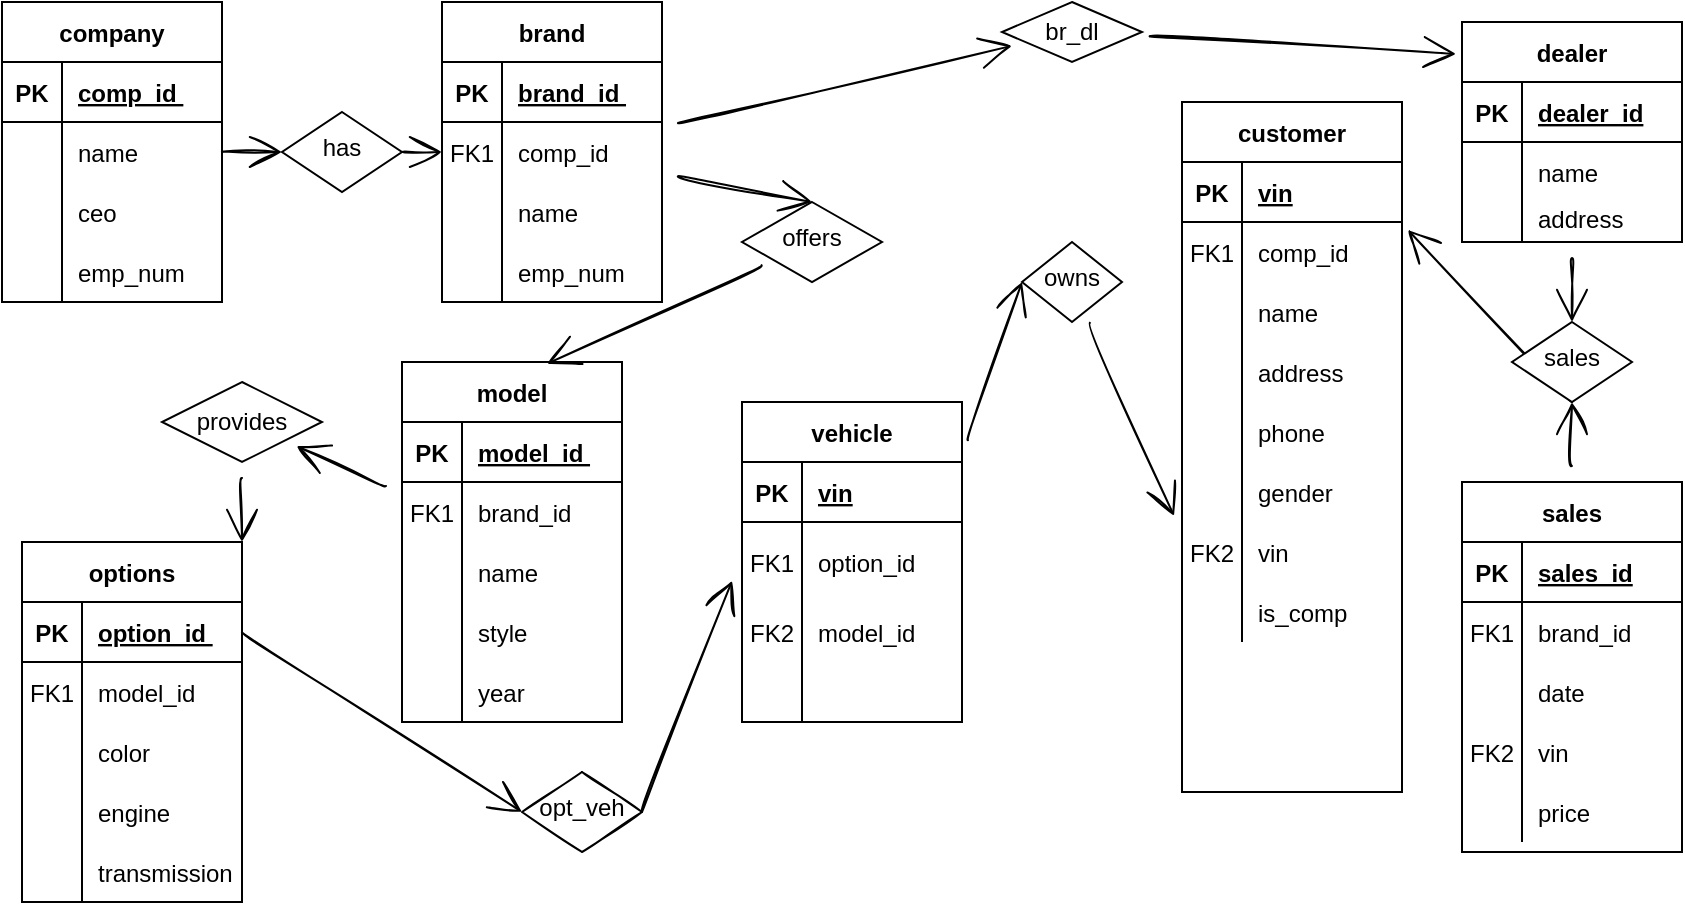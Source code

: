 <mxfile version="15.5.8" type="github">
  <diagram id="R2lEEEUBdFMjLlhIrx00" name="Page-1">
    <mxGraphModel dx="1406" dy="784" grid="1" gridSize="10" guides="1" tooltips="1" connect="1" arrows="1" fold="1" page="1" pageScale="1" pageWidth="850" pageHeight="1100" math="0" shadow="0" extFonts="Permanent Marker^https://fonts.googleapis.com/css?family=Permanent+Marker">
      <root>
        <mxCell id="0" />
        <mxCell id="1" parent="0" />
        <mxCell id="VmG0nUsWXimoMwnDKOOr-21" value="options" style="shape=table;startSize=30;container=1;collapsible=1;childLayout=tableLayout;fixedRows=1;rowLines=0;fontStyle=1;align=center;resizeLast=1;" vertex="1" parent="1">
          <mxGeometry x="10" y="270" width="110" height="180" as="geometry" />
        </mxCell>
        <mxCell id="VmG0nUsWXimoMwnDKOOr-22" value="" style="shape=partialRectangle;collapsible=0;dropTarget=0;pointerEvents=0;fillColor=none;points=[[0,0.5],[1,0.5]];portConstraint=eastwest;top=0;left=0;right=0;bottom=1;" vertex="1" parent="VmG0nUsWXimoMwnDKOOr-21">
          <mxGeometry y="30" width="110" height="30" as="geometry" />
        </mxCell>
        <mxCell id="VmG0nUsWXimoMwnDKOOr-23" value="PK" style="shape=partialRectangle;overflow=hidden;connectable=0;fillColor=none;top=0;left=0;bottom=0;right=0;fontStyle=1;" vertex="1" parent="VmG0nUsWXimoMwnDKOOr-22">
          <mxGeometry width="30" height="30" as="geometry">
            <mxRectangle width="30" height="30" as="alternateBounds" />
          </mxGeometry>
        </mxCell>
        <mxCell id="VmG0nUsWXimoMwnDKOOr-24" value="option_id " style="shape=partialRectangle;overflow=hidden;connectable=0;fillColor=none;top=0;left=0;bottom=0;right=0;align=left;spacingLeft=6;fontStyle=5;" vertex="1" parent="VmG0nUsWXimoMwnDKOOr-22">
          <mxGeometry x="30" width="80" height="30" as="geometry">
            <mxRectangle width="80" height="30" as="alternateBounds" />
          </mxGeometry>
        </mxCell>
        <mxCell id="VmG0nUsWXimoMwnDKOOr-25" value="" style="shape=partialRectangle;collapsible=0;dropTarget=0;pointerEvents=0;fillColor=none;points=[[0,0.5],[1,0.5]];portConstraint=eastwest;top=0;left=0;right=0;bottom=0;" vertex="1" parent="VmG0nUsWXimoMwnDKOOr-21">
          <mxGeometry y="60" width="110" height="30" as="geometry" />
        </mxCell>
        <mxCell id="VmG0nUsWXimoMwnDKOOr-26" value="FK1" style="shape=partialRectangle;overflow=hidden;connectable=0;fillColor=none;top=0;left=0;bottom=0;right=0;" vertex="1" parent="VmG0nUsWXimoMwnDKOOr-25">
          <mxGeometry width="30" height="30" as="geometry">
            <mxRectangle width="30" height="30" as="alternateBounds" />
          </mxGeometry>
        </mxCell>
        <mxCell id="VmG0nUsWXimoMwnDKOOr-27" value="model_id" style="shape=partialRectangle;overflow=hidden;connectable=0;fillColor=none;top=0;left=0;bottom=0;right=0;align=left;spacingLeft=6;" vertex="1" parent="VmG0nUsWXimoMwnDKOOr-25">
          <mxGeometry x="30" width="80" height="30" as="geometry">
            <mxRectangle width="80" height="30" as="alternateBounds" />
          </mxGeometry>
        </mxCell>
        <mxCell id="VmG0nUsWXimoMwnDKOOr-28" value="" style="shape=partialRectangle;collapsible=0;dropTarget=0;pointerEvents=0;fillColor=none;points=[[0,0.5],[1,0.5]];portConstraint=eastwest;top=0;left=0;right=0;bottom=0;" vertex="1" parent="VmG0nUsWXimoMwnDKOOr-21">
          <mxGeometry y="90" width="110" height="30" as="geometry" />
        </mxCell>
        <mxCell id="VmG0nUsWXimoMwnDKOOr-29" value="" style="shape=partialRectangle;overflow=hidden;connectable=0;fillColor=none;top=0;left=0;bottom=0;right=0;" vertex="1" parent="VmG0nUsWXimoMwnDKOOr-28">
          <mxGeometry width="30" height="30" as="geometry">
            <mxRectangle width="30" height="30" as="alternateBounds" />
          </mxGeometry>
        </mxCell>
        <mxCell id="VmG0nUsWXimoMwnDKOOr-30" value="color " style="shape=partialRectangle;overflow=hidden;connectable=0;fillColor=none;top=0;left=0;bottom=0;right=0;align=left;spacingLeft=6;" vertex="1" parent="VmG0nUsWXimoMwnDKOOr-28">
          <mxGeometry x="30" width="80" height="30" as="geometry">
            <mxRectangle width="80" height="30" as="alternateBounds" />
          </mxGeometry>
        </mxCell>
        <mxCell id="VmG0nUsWXimoMwnDKOOr-54" value="" style="shape=partialRectangle;collapsible=0;dropTarget=0;pointerEvents=0;fillColor=none;points=[[0,0.5],[1,0.5]];portConstraint=eastwest;top=0;left=0;right=0;bottom=0;" vertex="1" parent="VmG0nUsWXimoMwnDKOOr-21">
          <mxGeometry y="120" width="110" height="30" as="geometry" />
        </mxCell>
        <mxCell id="VmG0nUsWXimoMwnDKOOr-55" value="" style="shape=partialRectangle;overflow=hidden;connectable=0;fillColor=none;top=0;left=0;bottom=0;right=0;" vertex="1" parent="VmG0nUsWXimoMwnDKOOr-54">
          <mxGeometry width="30" height="30" as="geometry">
            <mxRectangle width="30" height="30" as="alternateBounds" />
          </mxGeometry>
        </mxCell>
        <mxCell id="VmG0nUsWXimoMwnDKOOr-56" value="engine " style="shape=partialRectangle;overflow=hidden;connectable=0;fillColor=none;top=0;left=0;bottom=0;right=0;align=left;spacingLeft=6;" vertex="1" parent="VmG0nUsWXimoMwnDKOOr-54">
          <mxGeometry x="30" width="80" height="30" as="geometry">
            <mxRectangle width="80" height="30" as="alternateBounds" />
          </mxGeometry>
        </mxCell>
        <mxCell id="VmG0nUsWXimoMwnDKOOr-57" value="" style="shape=partialRectangle;collapsible=0;dropTarget=0;pointerEvents=0;fillColor=none;points=[[0,0.5],[1,0.5]];portConstraint=eastwest;top=0;left=0;right=0;bottom=0;" vertex="1" parent="VmG0nUsWXimoMwnDKOOr-21">
          <mxGeometry y="150" width="110" height="30" as="geometry" />
        </mxCell>
        <mxCell id="VmG0nUsWXimoMwnDKOOr-58" value="" style="shape=partialRectangle;overflow=hidden;connectable=0;fillColor=none;top=0;left=0;bottom=0;right=0;" vertex="1" parent="VmG0nUsWXimoMwnDKOOr-57">
          <mxGeometry width="30" height="30" as="geometry">
            <mxRectangle width="30" height="30" as="alternateBounds" />
          </mxGeometry>
        </mxCell>
        <mxCell id="VmG0nUsWXimoMwnDKOOr-59" value="transmission " style="shape=partialRectangle;overflow=hidden;connectable=0;fillColor=none;top=0;left=0;bottom=0;right=0;align=left;spacingLeft=6;" vertex="1" parent="VmG0nUsWXimoMwnDKOOr-57">
          <mxGeometry x="30" width="80" height="30" as="geometry">
            <mxRectangle width="80" height="30" as="alternateBounds" />
          </mxGeometry>
        </mxCell>
        <mxCell id="VmG0nUsWXimoMwnDKOOr-202" value="" style="edgeStyle=none;curved=1;rounded=1;sketch=1;hachureGap=4;orthogonalLoop=1;jettySize=auto;html=1;fontFamily=Architects Daughter;fontSource=https%3A%2F%2Ffonts.googleapis.com%2Fcss%3Ffamily%3DArchitects%2BDaughter;fontSize=16;endArrow=open;startSize=30;endSize=14;sourcePerimeterSpacing=8;targetPerimeterSpacing=8;" edge="1" parent="1" source="VmG0nUsWXimoMwnDKOOr-100" target="VmG0nUsWXimoMwnDKOOr-201">
          <mxGeometry relative="1" as="geometry" />
        </mxCell>
        <mxCell id="VmG0nUsWXimoMwnDKOOr-100" value="model" style="shape=table;startSize=30;container=1;collapsible=1;childLayout=tableLayout;fixedRows=1;rowLines=0;fontStyle=1;align=center;resizeLast=1;" vertex="1" parent="1">
          <mxGeometry x="200" y="180" width="110" height="180" as="geometry" />
        </mxCell>
        <mxCell id="VmG0nUsWXimoMwnDKOOr-101" value="" style="shape=partialRectangle;collapsible=0;dropTarget=0;pointerEvents=0;fillColor=none;points=[[0,0.5],[1,0.5]];portConstraint=eastwest;top=0;left=0;right=0;bottom=1;" vertex="1" parent="VmG0nUsWXimoMwnDKOOr-100">
          <mxGeometry y="30" width="110" height="30" as="geometry" />
        </mxCell>
        <mxCell id="VmG0nUsWXimoMwnDKOOr-102" value="PK" style="shape=partialRectangle;overflow=hidden;connectable=0;fillColor=none;top=0;left=0;bottom=0;right=0;fontStyle=1;" vertex="1" parent="VmG0nUsWXimoMwnDKOOr-101">
          <mxGeometry width="30" height="30" as="geometry">
            <mxRectangle width="30" height="30" as="alternateBounds" />
          </mxGeometry>
        </mxCell>
        <mxCell id="VmG0nUsWXimoMwnDKOOr-103" value="model_id " style="shape=partialRectangle;overflow=hidden;connectable=0;fillColor=none;top=0;left=0;bottom=0;right=0;align=left;spacingLeft=6;fontStyle=5;" vertex="1" parent="VmG0nUsWXimoMwnDKOOr-101">
          <mxGeometry x="30" width="80" height="30" as="geometry">
            <mxRectangle width="80" height="30" as="alternateBounds" />
          </mxGeometry>
        </mxCell>
        <mxCell id="VmG0nUsWXimoMwnDKOOr-104" value="" style="shape=partialRectangle;collapsible=0;dropTarget=0;pointerEvents=0;fillColor=none;points=[[0,0.5],[1,0.5]];portConstraint=eastwest;top=0;left=0;right=0;bottom=0;" vertex="1" parent="VmG0nUsWXimoMwnDKOOr-100">
          <mxGeometry y="60" width="110" height="30" as="geometry" />
        </mxCell>
        <mxCell id="VmG0nUsWXimoMwnDKOOr-105" value="FK1" style="shape=partialRectangle;overflow=hidden;connectable=0;fillColor=none;top=0;left=0;bottom=0;right=0;" vertex="1" parent="VmG0nUsWXimoMwnDKOOr-104">
          <mxGeometry width="30" height="30" as="geometry">
            <mxRectangle width="30" height="30" as="alternateBounds" />
          </mxGeometry>
        </mxCell>
        <mxCell id="VmG0nUsWXimoMwnDKOOr-106" value="brand_id" style="shape=partialRectangle;overflow=hidden;connectable=0;fillColor=none;top=0;left=0;bottom=0;right=0;align=left;spacingLeft=6;" vertex="1" parent="VmG0nUsWXimoMwnDKOOr-104">
          <mxGeometry x="30" width="80" height="30" as="geometry">
            <mxRectangle width="80" height="30" as="alternateBounds" />
          </mxGeometry>
        </mxCell>
        <mxCell id="VmG0nUsWXimoMwnDKOOr-198" value="" style="shape=partialRectangle;collapsible=0;dropTarget=0;pointerEvents=0;fillColor=none;points=[[0,0.5],[1,0.5]];portConstraint=eastwest;top=0;left=0;right=0;bottom=0;" vertex="1" parent="VmG0nUsWXimoMwnDKOOr-100">
          <mxGeometry y="90" width="110" height="30" as="geometry" />
        </mxCell>
        <mxCell id="VmG0nUsWXimoMwnDKOOr-199" value="" style="shape=partialRectangle;overflow=hidden;connectable=0;fillColor=none;top=0;left=0;bottom=0;right=0;" vertex="1" parent="VmG0nUsWXimoMwnDKOOr-198">
          <mxGeometry width="30" height="30" as="geometry">
            <mxRectangle width="30" height="30" as="alternateBounds" />
          </mxGeometry>
        </mxCell>
        <mxCell id="VmG0nUsWXimoMwnDKOOr-200" value="name" style="shape=partialRectangle;overflow=hidden;connectable=0;fillColor=none;top=0;left=0;bottom=0;right=0;align=left;spacingLeft=6;" vertex="1" parent="VmG0nUsWXimoMwnDKOOr-198">
          <mxGeometry x="30" width="80" height="30" as="geometry">
            <mxRectangle width="80" height="30" as="alternateBounds" />
          </mxGeometry>
        </mxCell>
        <mxCell id="VmG0nUsWXimoMwnDKOOr-107" value="" style="shape=partialRectangle;collapsible=0;dropTarget=0;pointerEvents=0;fillColor=none;points=[[0,0.5],[1,0.5]];portConstraint=eastwest;top=0;left=0;right=0;bottom=0;" vertex="1" parent="VmG0nUsWXimoMwnDKOOr-100">
          <mxGeometry y="120" width="110" height="30" as="geometry" />
        </mxCell>
        <mxCell id="VmG0nUsWXimoMwnDKOOr-108" value="" style="shape=partialRectangle;overflow=hidden;connectable=0;fillColor=none;top=0;left=0;bottom=0;right=0;" vertex="1" parent="VmG0nUsWXimoMwnDKOOr-107">
          <mxGeometry width="30" height="30" as="geometry">
            <mxRectangle width="30" height="30" as="alternateBounds" />
          </mxGeometry>
        </mxCell>
        <mxCell id="VmG0nUsWXimoMwnDKOOr-109" value="style" style="shape=partialRectangle;overflow=hidden;connectable=0;fillColor=none;top=0;left=0;bottom=0;right=0;align=left;spacingLeft=6;" vertex="1" parent="VmG0nUsWXimoMwnDKOOr-107">
          <mxGeometry x="30" width="80" height="30" as="geometry">
            <mxRectangle width="80" height="30" as="alternateBounds" />
          </mxGeometry>
        </mxCell>
        <mxCell id="VmG0nUsWXimoMwnDKOOr-110" value="" style="shape=partialRectangle;collapsible=0;dropTarget=0;pointerEvents=0;fillColor=none;points=[[0,0.5],[1,0.5]];portConstraint=eastwest;top=0;left=0;right=0;bottom=0;" vertex="1" parent="VmG0nUsWXimoMwnDKOOr-100">
          <mxGeometry y="150" width="110" height="30" as="geometry" />
        </mxCell>
        <mxCell id="VmG0nUsWXimoMwnDKOOr-111" value="" style="shape=partialRectangle;overflow=hidden;connectable=0;fillColor=none;top=0;left=0;bottom=0;right=0;" vertex="1" parent="VmG0nUsWXimoMwnDKOOr-110">
          <mxGeometry width="30" height="30" as="geometry">
            <mxRectangle width="30" height="30" as="alternateBounds" />
          </mxGeometry>
        </mxCell>
        <mxCell id="VmG0nUsWXimoMwnDKOOr-112" value="year" style="shape=partialRectangle;overflow=hidden;connectable=0;fillColor=none;top=0;left=0;bottom=0;right=0;align=left;spacingLeft=6;" vertex="1" parent="VmG0nUsWXimoMwnDKOOr-110">
          <mxGeometry x="30" width="80" height="30" as="geometry">
            <mxRectangle width="80" height="30" as="alternateBounds" />
          </mxGeometry>
        </mxCell>
        <mxCell id="VmG0nUsWXimoMwnDKOOr-116" value="company" style="shape=table;startSize=30;container=1;collapsible=1;childLayout=tableLayout;fixedRows=1;rowLines=0;fontStyle=1;align=center;resizeLast=1;" vertex="1" parent="1">
          <mxGeometry width="110" height="150" as="geometry" />
        </mxCell>
        <mxCell id="VmG0nUsWXimoMwnDKOOr-117" value="" style="shape=partialRectangle;collapsible=0;dropTarget=0;pointerEvents=0;fillColor=none;points=[[0,0.5],[1,0.5]];portConstraint=eastwest;top=0;left=0;right=0;bottom=1;" vertex="1" parent="VmG0nUsWXimoMwnDKOOr-116">
          <mxGeometry y="30" width="110" height="30" as="geometry" />
        </mxCell>
        <mxCell id="VmG0nUsWXimoMwnDKOOr-118" value="PK" style="shape=partialRectangle;overflow=hidden;connectable=0;fillColor=none;top=0;left=0;bottom=0;right=0;fontStyle=1;" vertex="1" parent="VmG0nUsWXimoMwnDKOOr-117">
          <mxGeometry width="30" height="30" as="geometry">
            <mxRectangle width="30" height="30" as="alternateBounds" />
          </mxGeometry>
        </mxCell>
        <mxCell id="VmG0nUsWXimoMwnDKOOr-119" value="comp_id " style="shape=partialRectangle;overflow=hidden;connectable=0;fillColor=none;top=0;left=0;bottom=0;right=0;align=left;spacingLeft=6;fontStyle=5;" vertex="1" parent="VmG0nUsWXimoMwnDKOOr-117">
          <mxGeometry x="30" width="80" height="30" as="geometry">
            <mxRectangle width="80" height="30" as="alternateBounds" />
          </mxGeometry>
        </mxCell>
        <mxCell id="VmG0nUsWXimoMwnDKOOr-123" value="" style="shape=partialRectangle;collapsible=0;dropTarget=0;pointerEvents=0;fillColor=none;points=[[0,0.5],[1,0.5]];portConstraint=eastwest;top=0;left=0;right=0;bottom=0;" vertex="1" parent="VmG0nUsWXimoMwnDKOOr-116">
          <mxGeometry y="60" width="110" height="30" as="geometry" />
        </mxCell>
        <mxCell id="VmG0nUsWXimoMwnDKOOr-124" value="" style="shape=partialRectangle;overflow=hidden;connectable=0;fillColor=none;top=0;left=0;bottom=0;right=0;" vertex="1" parent="VmG0nUsWXimoMwnDKOOr-123">
          <mxGeometry width="30" height="30" as="geometry">
            <mxRectangle width="30" height="30" as="alternateBounds" />
          </mxGeometry>
        </mxCell>
        <mxCell id="VmG0nUsWXimoMwnDKOOr-125" value="name" style="shape=partialRectangle;overflow=hidden;connectable=0;fillColor=none;top=0;left=0;bottom=0;right=0;align=left;spacingLeft=6;" vertex="1" parent="VmG0nUsWXimoMwnDKOOr-123">
          <mxGeometry x="30" width="80" height="30" as="geometry">
            <mxRectangle width="80" height="30" as="alternateBounds" />
          </mxGeometry>
        </mxCell>
        <mxCell id="VmG0nUsWXimoMwnDKOOr-126" value="" style="shape=partialRectangle;collapsible=0;dropTarget=0;pointerEvents=0;fillColor=none;points=[[0,0.5],[1,0.5]];portConstraint=eastwest;top=0;left=0;right=0;bottom=0;" vertex="1" parent="VmG0nUsWXimoMwnDKOOr-116">
          <mxGeometry y="90" width="110" height="30" as="geometry" />
        </mxCell>
        <mxCell id="VmG0nUsWXimoMwnDKOOr-127" value="" style="shape=partialRectangle;overflow=hidden;connectable=0;fillColor=none;top=0;left=0;bottom=0;right=0;" vertex="1" parent="VmG0nUsWXimoMwnDKOOr-126">
          <mxGeometry width="30" height="30" as="geometry">
            <mxRectangle width="30" height="30" as="alternateBounds" />
          </mxGeometry>
        </mxCell>
        <mxCell id="VmG0nUsWXimoMwnDKOOr-128" value="ceo" style="shape=partialRectangle;overflow=hidden;connectable=0;fillColor=none;top=0;left=0;bottom=0;right=0;align=left;spacingLeft=6;" vertex="1" parent="VmG0nUsWXimoMwnDKOOr-126">
          <mxGeometry x="30" width="80" height="30" as="geometry">
            <mxRectangle width="80" height="30" as="alternateBounds" />
          </mxGeometry>
        </mxCell>
        <mxCell id="VmG0nUsWXimoMwnDKOOr-129" value="" style="shape=partialRectangle;collapsible=0;dropTarget=0;pointerEvents=0;fillColor=none;points=[[0,0.5],[1,0.5]];portConstraint=eastwest;top=0;left=0;right=0;bottom=0;" vertex="1" parent="VmG0nUsWXimoMwnDKOOr-116">
          <mxGeometry y="120" width="110" height="30" as="geometry" />
        </mxCell>
        <mxCell id="VmG0nUsWXimoMwnDKOOr-130" value="" style="shape=partialRectangle;overflow=hidden;connectable=0;fillColor=none;top=0;left=0;bottom=0;right=0;" vertex="1" parent="VmG0nUsWXimoMwnDKOOr-129">
          <mxGeometry width="30" height="30" as="geometry">
            <mxRectangle width="30" height="30" as="alternateBounds" />
          </mxGeometry>
        </mxCell>
        <mxCell id="VmG0nUsWXimoMwnDKOOr-131" value="emp_num" style="shape=partialRectangle;overflow=hidden;connectable=0;fillColor=none;top=0;left=0;bottom=0;right=0;align=left;spacingLeft=6;" vertex="1" parent="VmG0nUsWXimoMwnDKOOr-129">
          <mxGeometry x="30" width="80" height="30" as="geometry">
            <mxRectangle width="80" height="30" as="alternateBounds" />
          </mxGeometry>
        </mxCell>
        <mxCell id="VmG0nUsWXimoMwnDKOOr-306" style="edgeStyle=none;curved=1;rounded=1;sketch=1;hachureGap=4;orthogonalLoop=1;jettySize=auto;html=1;entryX=0.5;entryY=0;entryDx=0;entryDy=0;fontFamily=Architects Daughter;fontSource=https%3A%2F%2Ffonts.googleapis.com%2Fcss%3Ffamily%3DArchitects%2BDaughter;fontSize=16;endArrow=open;startSize=30;endSize=14;sourcePerimeterSpacing=8;targetPerimeterSpacing=8;" edge="1" parent="1" source="VmG0nUsWXimoMwnDKOOr-132" target="VmG0nUsWXimoMwnDKOOr-174">
          <mxGeometry relative="1" as="geometry" />
        </mxCell>
        <mxCell id="VmG0nUsWXimoMwnDKOOr-311" value="" style="edgeStyle=none;curved=1;rounded=1;sketch=1;hachureGap=4;orthogonalLoop=1;jettySize=auto;html=1;fontFamily=Architects Daughter;fontSource=https%3A%2F%2Ffonts.googleapis.com%2Fcss%3Ffamily%3DArchitects%2BDaughter;fontSize=16;endArrow=open;startSize=30;endSize=14;sourcePerimeterSpacing=8;targetPerimeterSpacing=8;" edge="1" parent="1" source="VmG0nUsWXimoMwnDKOOr-132" target="VmG0nUsWXimoMwnDKOOr-310">
          <mxGeometry relative="1" as="geometry" />
        </mxCell>
        <mxCell id="VmG0nUsWXimoMwnDKOOr-132" value="brand" style="shape=table;startSize=30;container=1;collapsible=1;childLayout=tableLayout;fixedRows=1;rowLines=0;fontStyle=1;align=center;resizeLast=1;" vertex="1" parent="1">
          <mxGeometry x="220" width="110" height="150" as="geometry" />
        </mxCell>
        <mxCell id="VmG0nUsWXimoMwnDKOOr-133" value="" style="shape=partialRectangle;collapsible=0;dropTarget=0;pointerEvents=0;fillColor=none;points=[[0,0.5],[1,0.5]];portConstraint=eastwest;top=0;left=0;right=0;bottom=1;" vertex="1" parent="VmG0nUsWXimoMwnDKOOr-132">
          <mxGeometry y="30" width="110" height="30" as="geometry" />
        </mxCell>
        <mxCell id="VmG0nUsWXimoMwnDKOOr-134" value="PK" style="shape=partialRectangle;overflow=hidden;connectable=0;fillColor=none;top=0;left=0;bottom=0;right=0;fontStyle=1;" vertex="1" parent="VmG0nUsWXimoMwnDKOOr-133">
          <mxGeometry width="30" height="30" as="geometry">
            <mxRectangle width="30" height="30" as="alternateBounds" />
          </mxGeometry>
        </mxCell>
        <mxCell id="VmG0nUsWXimoMwnDKOOr-135" value="brand_id " style="shape=partialRectangle;overflow=hidden;connectable=0;fillColor=none;top=0;left=0;bottom=0;right=0;align=left;spacingLeft=6;fontStyle=5;" vertex="1" parent="VmG0nUsWXimoMwnDKOOr-133">
          <mxGeometry x="30" width="80" height="30" as="geometry">
            <mxRectangle width="80" height="30" as="alternateBounds" />
          </mxGeometry>
        </mxCell>
        <mxCell id="VmG0nUsWXimoMwnDKOOr-136" value="" style="shape=partialRectangle;collapsible=0;dropTarget=0;pointerEvents=0;fillColor=none;points=[[0,0.5],[1,0.5]];portConstraint=eastwest;top=0;left=0;right=0;bottom=0;" vertex="1" parent="VmG0nUsWXimoMwnDKOOr-132">
          <mxGeometry y="60" width="110" height="30" as="geometry" />
        </mxCell>
        <mxCell id="VmG0nUsWXimoMwnDKOOr-137" value="FK1" style="shape=partialRectangle;overflow=hidden;connectable=0;fillColor=none;top=0;left=0;bottom=0;right=0;" vertex="1" parent="VmG0nUsWXimoMwnDKOOr-136">
          <mxGeometry width="30" height="30" as="geometry">
            <mxRectangle width="30" height="30" as="alternateBounds" />
          </mxGeometry>
        </mxCell>
        <mxCell id="VmG0nUsWXimoMwnDKOOr-138" value="comp_id" style="shape=partialRectangle;overflow=hidden;connectable=0;fillColor=none;top=0;left=0;bottom=0;right=0;align=left;spacingLeft=6;" vertex="1" parent="VmG0nUsWXimoMwnDKOOr-136">
          <mxGeometry x="30" width="80" height="30" as="geometry">
            <mxRectangle width="80" height="30" as="alternateBounds" />
          </mxGeometry>
        </mxCell>
        <mxCell id="VmG0nUsWXimoMwnDKOOr-139" value="" style="shape=partialRectangle;collapsible=0;dropTarget=0;pointerEvents=0;fillColor=none;points=[[0,0.5],[1,0.5]];portConstraint=eastwest;top=0;left=0;right=0;bottom=0;" vertex="1" parent="VmG0nUsWXimoMwnDKOOr-132">
          <mxGeometry y="90" width="110" height="30" as="geometry" />
        </mxCell>
        <mxCell id="VmG0nUsWXimoMwnDKOOr-140" value="" style="shape=partialRectangle;overflow=hidden;connectable=0;fillColor=none;top=0;left=0;bottom=0;right=0;" vertex="1" parent="VmG0nUsWXimoMwnDKOOr-139">
          <mxGeometry width="30" height="30" as="geometry">
            <mxRectangle width="30" height="30" as="alternateBounds" />
          </mxGeometry>
        </mxCell>
        <mxCell id="VmG0nUsWXimoMwnDKOOr-141" value="name" style="shape=partialRectangle;overflow=hidden;connectable=0;fillColor=none;top=0;left=0;bottom=0;right=0;align=left;spacingLeft=6;" vertex="1" parent="VmG0nUsWXimoMwnDKOOr-139">
          <mxGeometry x="30" width="80" height="30" as="geometry">
            <mxRectangle width="80" height="30" as="alternateBounds" />
          </mxGeometry>
        </mxCell>
        <mxCell id="VmG0nUsWXimoMwnDKOOr-142" value="" style="shape=partialRectangle;collapsible=0;dropTarget=0;pointerEvents=0;fillColor=none;points=[[0,0.5],[1,0.5]];portConstraint=eastwest;top=0;left=0;right=0;bottom=0;" vertex="1" parent="VmG0nUsWXimoMwnDKOOr-132">
          <mxGeometry y="120" width="110" height="30" as="geometry" />
        </mxCell>
        <mxCell id="VmG0nUsWXimoMwnDKOOr-143" value="" style="shape=partialRectangle;overflow=hidden;connectable=0;fillColor=none;top=0;left=0;bottom=0;right=0;" vertex="1" parent="VmG0nUsWXimoMwnDKOOr-142">
          <mxGeometry width="30" height="30" as="geometry">
            <mxRectangle width="30" height="30" as="alternateBounds" />
          </mxGeometry>
        </mxCell>
        <mxCell id="VmG0nUsWXimoMwnDKOOr-144" value="emp_num" style="shape=partialRectangle;overflow=hidden;connectable=0;fillColor=none;top=0;left=0;bottom=0;right=0;align=left;spacingLeft=6;" vertex="1" parent="VmG0nUsWXimoMwnDKOOr-142">
          <mxGeometry x="30" width="80" height="30" as="geometry">
            <mxRectangle width="80" height="30" as="alternateBounds" />
          </mxGeometry>
        </mxCell>
        <mxCell id="VmG0nUsWXimoMwnDKOOr-170" style="edgeStyle=none;curved=1;rounded=1;sketch=1;hachureGap=4;orthogonalLoop=1;jettySize=auto;html=1;exitX=1;exitY=0.5;exitDx=0;exitDy=0;entryX=0;entryY=0.5;entryDx=0;entryDy=0;fontFamily=Architects Daughter;fontSource=https%3A%2F%2Ffonts.googleapis.com%2Fcss%3Ffamily%3DArchitects%2BDaughter;fontSize=16;endArrow=open;startSize=14;endSize=14;sourcePerimeterSpacing=8;targetPerimeterSpacing=8;" edge="1" parent="1" source="VmG0nUsWXimoMwnDKOOr-164" target="VmG0nUsWXimoMwnDKOOr-136">
          <mxGeometry relative="1" as="geometry" />
        </mxCell>
        <mxCell id="VmG0nUsWXimoMwnDKOOr-164" value="has" style="rhombus;whiteSpace=wrap;html=1;shadow=0;fontFamily=Helvetica;fontSize=12;align=center;strokeWidth=1;spacing=6;spacingTop=-4;" vertex="1" parent="1">
          <mxGeometry x="140" y="55" width="60" height="40" as="geometry" />
        </mxCell>
        <mxCell id="VmG0nUsWXimoMwnDKOOr-271" style="edgeStyle=none;curved=1;rounded=1;sketch=1;hachureGap=4;orthogonalLoop=1;jettySize=auto;html=1;exitX=0.5;exitY=1;exitDx=0;exitDy=0;entryX=1.027;entryY=0.133;entryDx=0;entryDy=0;entryPerimeter=0;fontFamily=Architects Daughter;fontSource=https%3A%2F%2Ffonts.googleapis.com%2Fcss%3Ffamily%3DArchitects%2BDaughter;fontSize=16;endArrow=open;startSize=30;endSize=14;sourcePerimeterSpacing=8;targetPerimeterSpacing=8;" edge="1" parent="1" source="VmG0nUsWXimoMwnDKOOr-167" target="VmG0nUsWXimoMwnDKOOr-221">
          <mxGeometry relative="1" as="geometry" />
        </mxCell>
        <mxCell id="VmG0nUsWXimoMwnDKOOr-167" value="sales" style="rhombus;whiteSpace=wrap;html=1;shadow=0;fontFamily=Helvetica;fontSize=12;align=center;strokeWidth=1;spacing=6;spacingTop=-4;" vertex="1" parent="1">
          <mxGeometry x="755" y="160" width="60" height="40" as="geometry" />
        </mxCell>
        <mxCell id="VmG0nUsWXimoMwnDKOOr-169" style="edgeStyle=none;curved=1;rounded=1;sketch=1;hachureGap=4;orthogonalLoop=1;jettySize=auto;html=1;exitX=1;exitY=0.5;exitDx=0;exitDy=0;entryX=0;entryY=0.5;entryDx=0;entryDy=0;fontFamily=Architects Daughter;fontSource=https%3A%2F%2Ffonts.googleapis.com%2Fcss%3Ffamily%3DArchitects%2BDaughter;fontSize=16;endArrow=open;startSize=14;endSize=14;sourcePerimeterSpacing=8;targetPerimeterSpacing=8;" edge="1" parent="1" source="VmG0nUsWXimoMwnDKOOr-123" target="VmG0nUsWXimoMwnDKOOr-164">
          <mxGeometry relative="1" as="geometry" />
        </mxCell>
        <mxCell id="VmG0nUsWXimoMwnDKOOr-266" style="edgeStyle=none;curved=1;rounded=1;sketch=1;hachureGap=4;orthogonalLoop=1;jettySize=auto;html=1;entryX=-0.036;entryY=0.9;entryDx=0;entryDy=0;entryPerimeter=0;fontFamily=Architects Daughter;fontSource=https%3A%2F%2Ffonts.googleapis.com%2Fcss%3Ffamily%3DArchitects%2BDaughter;fontSize=16;endArrow=open;startSize=30;endSize=14;sourcePerimeterSpacing=8;targetPerimeterSpacing=8;" edge="1" parent="1" source="VmG0nUsWXimoMwnDKOOr-171" target="VmG0nUsWXimoMwnDKOOr-254">
          <mxGeometry relative="1" as="geometry" />
        </mxCell>
        <mxCell id="VmG0nUsWXimoMwnDKOOr-171" value="owns" style="rhombus;whiteSpace=wrap;html=1;shadow=0;fontFamily=Helvetica;fontSize=12;align=center;strokeWidth=1;spacing=6;spacingTop=-4;" vertex="1" parent="1">
          <mxGeometry x="510" y="120" width="50" height="40" as="geometry" />
        </mxCell>
        <mxCell id="VmG0nUsWXimoMwnDKOOr-260" style="edgeStyle=none;curved=1;rounded=1;sketch=1;hachureGap=4;orthogonalLoop=1;jettySize=auto;html=1;exitX=1;exitY=0.5;exitDx=0;exitDy=0;entryX=-0.045;entryY=0.733;entryDx=0;entryDy=0;entryPerimeter=0;fontFamily=Architects Daughter;fontSource=https%3A%2F%2Ffonts.googleapis.com%2Fcss%3Ffamily%3DArchitects%2BDaughter;fontSize=16;endArrow=open;startSize=30;endSize=14;sourcePerimeterSpacing=8;targetPerimeterSpacing=8;" edge="1" parent="1" source="VmG0nUsWXimoMwnDKOOr-172" target="VmG0nUsWXimoMwnDKOOr-183">
          <mxGeometry relative="1" as="geometry" />
        </mxCell>
        <mxCell id="VmG0nUsWXimoMwnDKOOr-172" value="opt_veh" style="rhombus;whiteSpace=wrap;html=1;shadow=0;fontFamily=Helvetica;fontSize=12;align=center;strokeWidth=1;spacing=6;spacingTop=-4;rounded=0;sketch=1;hachureGap=4;pointerEvents=0;fontSource=https%3A%2F%2Ffonts.googleapis.com%2Fcss%3Ffamily%3DArchitects%2BDaughter;" vertex="1" parent="1">
          <mxGeometry x="260" y="385" width="60" height="40" as="geometry" />
        </mxCell>
        <mxCell id="VmG0nUsWXimoMwnDKOOr-178" style="edgeStyle=none;curved=1;rounded=1;sketch=1;hachureGap=4;orthogonalLoop=1;jettySize=auto;html=1;entryX=0.659;entryY=0.005;entryDx=0;entryDy=0;entryPerimeter=0;fontFamily=Architects Daughter;fontSource=https%3A%2F%2Ffonts.googleapis.com%2Fcss%3Ffamily%3DArchitects%2BDaughter;fontSize=16;endArrow=open;startSize=30;endSize=14;sourcePerimeterSpacing=8;targetPerimeterSpacing=8;" edge="1" parent="1" source="VmG0nUsWXimoMwnDKOOr-174" target="VmG0nUsWXimoMwnDKOOr-100">
          <mxGeometry relative="1" as="geometry" />
        </mxCell>
        <mxCell id="VmG0nUsWXimoMwnDKOOr-174" value="offers" style="rhombus;whiteSpace=wrap;html=1;shadow=0;fontFamily=Helvetica;fontSize=12;align=center;strokeWidth=1;spacing=6;spacingTop=-4;" vertex="1" parent="1">
          <mxGeometry x="370" y="100" width="70" height="40" as="geometry" />
        </mxCell>
        <mxCell id="VmG0nUsWXimoMwnDKOOr-179" value="vehicle" style="shape=table;startSize=30;container=1;collapsible=1;childLayout=tableLayout;fixedRows=1;rowLines=0;fontStyle=1;align=center;resizeLast=1;" vertex="1" parent="1">
          <mxGeometry x="370" y="200" width="110" height="160" as="geometry">
            <mxRectangle x="190" y="510" width="70" height="30" as="alternateBounds" />
          </mxGeometry>
        </mxCell>
        <mxCell id="VmG0nUsWXimoMwnDKOOr-180" value="" style="shape=partialRectangle;collapsible=0;dropTarget=0;pointerEvents=0;fillColor=none;points=[[0,0.5],[1,0.5]];portConstraint=eastwest;top=0;left=0;right=0;bottom=1;" vertex="1" parent="VmG0nUsWXimoMwnDKOOr-179">
          <mxGeometry y="30" width="110" height="30" as="geometry" />
        </mxCell>
        <mxCell id="VmG0nUsWXimoMwnDKOOr-181" value="PK" style="shape=partialRectangle;overflow=hidden;connectable=0;fillColor=none;top=0;left=0;bottom=0;right=0;fontStyle=1;" vertex="1" parent="VmG0nUsWXimoMwnDKOOr-180">
          <mxGeometry width="30" height="30" as="geometry">
            <mxRectangle width="30" height="30" as="alternateBounds" />
          </mxGeometry>
        </mxCell>
        <mxCell id="VmG0nUsWXimoMwnDKOOr-182" value="vin" style="shape=partialRectangle;overflow=hidden;connectable=0;fillColor=none;top=0;left=0;bottom=0;right=0;align=left;spacingLeft=6;fontStyle=5;" vertex="1" parent="VmG0nUsWXimoMwnDKOOr-180">
          <mxGeometry x="30" width="80" height="30" as="geometry">
            <mxRectangle width="80" height="30" as="alternateBounds" />
          </mxGeometry>
        </mxCell>
        <mxCell id="VmG0nUsWXimoMwnDKOOr-183" value="" style="shape=partialRectangle;collapsible=0;dropTarget=0;pointerEvents=0;fillColor=none;points=[[0,0.5],[1,0.5]];portConstraint=eastwest;top=0;left=0;right=0;bottom=0;" vertex="1" parent="VmG0nUsWXimoMwnDKOOr-179">
          <mxGeometry y="60" width="110" height="40" as="geometry" />
        </mxCell>
        <mxCell id="VmG0nUsWXimoMwnDKOOr-184" value="FK1" style="shape=partialRectangle;overflow=hidden;connectable=0;fillColor=none;top=0;left=0;bottom=0;right=0;" vertex="1" parent="VmG0nUsWXimoMwnDKOOr-183">
          <mxGeometry width="30" height="40" as="geometry">
            <mxRectangle width="30" height="40" as="alternateBounds" />
          </mxGeometry>
        </mxCell>
        <mxCell id="VmG0nUsWXimoMwnDKOOr-185" value="option_id" style="shape=partialRectangle;overflow=hidden;connectable=0;fillColor=none;top=0;left=0;bottom=0;right=0;align=left;spacingLeft=6;" vertex="1" parent="VmG0nUsWXimoMwnDKOOr-183">
          <mxGeometry x="30" width="80" height="40" as="geometry">
            <mxRectangle width="80" height="40" as="alternateBounds" />
          </mxGeometry>
        </mxCell>
        <mxCell id="VmG0nUsWXimoMwnDKOOr-186" value="" style="shape=partialRectangle;collapsible=0;dropTarget=0;pointerEvents=0;fillColor=none;points=[[0,0.5],[1,0.5]];portConstraint=eastwest;top=0;left=0;right=0;bottom=0;" vertex="1" parent="VmG0nUsWXimoMwnDKOOr-179">
          <mxGeometry y="100" width="110" height="30" as="geometry" />
        </mxCell>
        <mxCell id="VmG0nUsWXimoMwnDKOOr-187" value="FK2" style="shape=partialRectangle;overflow=hidden;connectable=0;fillColor=none;top=0;left=0;bottom=0;right=0;" vertex="1" parent="VmG0nUsWXimoMwnDKOOr-186">
          <mxGeometry width="30" height="30" as="geometry">
            <mxRectangle width="30" height="30" as="alternateBounds" />
          </mxGeometry>
        </mxCell>
        <mxCell id="VmG0nUsWXimoMwnDKOOr-188" value="model_id" style="shape=partialRectangle;overflow=hidden;connectable=0;fillColor=none;top=0;left=0;bottom=0;right=0;align=left;spacingLeft=6;" vertex="1" parent="VmG0nUsWXimoMwnDKOOr-186">
          <mxGeometry x="30" width="80" height="30" as="geometry">
            <mxRectangle width="80" height="30" as="alternateBounds" />
          </mxGeometry>
        </mxCell>
        <mxCell id="VmG0nUsWXimoMwnDKOOr-189" value="" style="shape=partialRectangle;collapsible=0;dropTarget=0;pointerEvents=0;fillColor=none;points=[[0,0.5],[1,0.5]];portConstraint=eastwest;top=0;left=0;right=0;bottom=0;" vertex="1" parent="VmG0nUsWXimoMwnDKOOr-179">
          <mxGeometry y="130" width="110" height="30" as="geometry" />
        </mxCell>
        <mxCell id="VmG0nUsWXimoMwnDKOOr-190" value="" style="shape=partialRectangle;overflow=hidden;connectable=0;fillColor=none;top=0;left=0;bottom=0;right=0;" vertex="1" parent="VmG0nUsWXimoMwnDKOOr-189">
          <mxGeometry width="30" height="30" as="geometry">
            <mxRectangle width="30" height="30" as="alternateBounds" />
          </mxGeometry>
        </mxCell>
        <mxCell id="VmG0nUsWXimoMwnDKOOr-191" value="" style="shape=partialRectangle;overflow=hidden;connectable=0;fillColor=none;top=0;left=0;bottom=0;right=0;align=left;spacingLeft=6;" vertex="1" parent="VmG0nUsWXimoMwnDKOOr-189">
          <mxGeometry x="30" width="80" height="30" as="geometry">
            <mxRectangle width="80" height="30" as="alternateBounds" />
          </mxGeometry>
        </mxCell>
        <mxCell id="VmG0nUsWXimoMwnDKOOr-203" style="edgeStyle=none;curved=1;rounded=1;sketch=1;hachureGap=4;orthogonalLoop=1;jettySize=auto;html=1;entryX=1;entryY=0;entryDx=0;entryDy=0;fontFamily=Architects Daughter;fontSource=https%3A%2F%2Ffonts.googleapis.com%2Fcss%3Ffamily%3DArchitects%2BDaughter;fontSize=16;endArrow=open;startSize=30;endSize=14;sourcePerimeterSpacing=8;targetPerimeterSpacing=8;" edge="1" parent="1" source="VmG0nUsWXimoMwnDKOOr-201" target="VmG0nUsWXimoMwnDKOOr-21">
          <mxGeometry relative="1" as="geometry" />
        </mxCell>
        <mxCell id="VmG0nUsWXimoMwnDKOOr-201" value="provides" style="rhombus;whiteSpace=wrap;html=1;startSize=30;" vertex="1" parent="1">
          <mxGeometry x="80" y="190" width="80" height="40" as="geometry" />
        </mxCell>
        <mxCell id="VmG0nUsWXimoMwnDKOOr-304" style="edgeStyle=none;curved=1;rounded=1;sketch=1;hachureGap=4;orthogonalLoop=1;jettySize=auto;html=1;entryX=0.5;entryY=0;entryDx=0;entryDy=0;fontFamily=Architects Daughter;fontSource=https%3A%2F%2Ffonts.googleapis.com%2Fcss%3Ffamily%3DArchitects%2BDaughter;fontSize=16;endArrow=open;startSize=30;endSize=14;sourcePerimeterSpacing=8;targetPerimeterSpacing=8;" edge="1" parent="1" source="VmG0nUsWXimoMwnDKOOr-204" target="VmG0nUsWXimoMwnDKOOr-167">
          <mxGeometry relative="1" as="geometry" />
        </mxCell>
        <mxCell id="VmG0nUsWXimoMwnDKOOr-204" value="dealer" style="shape=table;startSize=30;container=1;collapsible=1;childLayout=tableLayout;fixedRows=1;rowLines=0;fontStyle=1;align=center;resizeLast=1;" vertex="1" parent="1">
          <mxGeometry x="730" y="10" width="110" height="110" as="geometry">
            <mxRectangle x="190" y="510" width="70" height="30" as="alternateBounds" />
          </mxGeometry>
        </mxCell>
        <mxCell id="VmG0nUsWXimoMwnDKOOr-205" value="" style="shape=partialRectangle;collapsible=0;dropTarget=0;pointerEvents=0;fillColor=none;points=[[0,0.5],[1,0.5]];portConstraint=eastwest;top=0;left=0;right=0;bottom=1;" vertex="1" parent="VmG0nUsWXimoMwnDKOOr-204">
          <mxGeometry y="30" width="110" height="30" as="geometry" />
        </mxCell>
        <mxCell id="VmG0nUsWXimoMwnDKOOr-206" value="PK" style="shape=partialRectangle;overflow=hidden;connectable=0;fillColor=none;top=0;left=0;bottom=0;right=0;fontStyle=1;" vertex="1" parent="VmG0nUsWXimoMwnDKOOr-205">
          <mxGeometry width="30" height="30" as="geometry">
            <mxRectangle width="30" height="30" as="alternateBounds" />
          </mxGeometry>
        </mxCell>
        <mxCell id="VmG0nUsWXimoMwnDKOOr-207" value="dealer_id" style="shape=partialRectangle;overflow=hidden;connectable=0;fillColor=none;top=0;left=0;bottom=0;right=0;align=left;spacingLeft=6;fontStyle=5;" vertex="1" parent="VmG0nUsWXimoMwnDKOOr-205">
          <mxGeometry x="30" width="80" height="30" as="geometry">
            <mxRectangle width="80" height="30" as="alternateBounds" />
          </mxGeometry>
        </mxCell>
        <mxCell id="VmG0nUsWXimoMwnDKOOr-208" value="" style="shape=partialRectangle;collapsible=0;dropTarget=0;pointerEvents=0;fillColor=none;points=[[0,0.5],[1,0.5]];portConstraint=eastwest;top=0;left=0;right=0;bottom=0;" vertex="1" parent="VmG0nUsWXimoMwnDKOOr-204">
          <mxGeometry y="60" width="110" height="30" as="geometry" />
        </mxCell>
        <mxCell id="VmG0nUsWXimoMwnDKOOr-209" value="" style="shape=partialRectangle;overflow=hidden;connectable=0;fillColor=none;top=0;left=0;bottom=0;right=0;" vertex="1" parent="VmG0nUsWXimoMwnDKOOr-208">
          <mxGeometry width="30" height="30" as="geometry">
            <mxRectangle width="30" height="30" as="alternateBounds" />
          </mxGeometry>
        </mxCell>
        <mxCell id="VmG0nUsWXimoMwnDKOOr-210" value="name" style="shape=partialRectangle;overflow=hidden;connectable=0;fillColor=none;top=0;left=0;bottom=0;right=0;align=left;spacingLeft=6;" vertex="1" parent="VmG0nUsWXimoMwnDKOOr-208">
          <mxGeometry x="30" width="80" height="30" as="geometry">
            <mxRectangle width="80" height="30" as="alternateBounds" />
          </mxGeometry>
        </mxCell>
        <mxCell id="VmG0nUsWXimoMwnDKOOr-211" value="" style="shape=partialRectangle;collapsible=0;dropTarget=0;pointerEvents=0;fillColor=none;points=[[0,0.5],[1,0.5]];portConstraint=eastwest;top=0;left=0;right=0;bottom=0;" vertex="1" parent="VmG0nUsWXimoMwnDKOOr-204">
          <mxGeometry y="90" width="110" height="20" as="geometry" />
        </mxCell>
        <mxCell id="VmG0nUsWXimoMwnDKOOr-212" value="" style="shape=partialRectangle;overflow=hidden;connectable=0;fillColor=none;top=0;left=0;bottom=0;right=0;" vertex="1" parent="VmG0nUsWXimoMwnDKOOr-211">
          <mxGeometry width="30" height="20" as="geometry">
            <mxRectangle width="30" height="20" as="alternateBounds" />
          </mxGeometry>
        </mxCell>
        <mxCell id="VmG0nUsWXimoMwnDKOOr-213" value="address&#xa;" style="shape=partialRectangle;overflow=hidden;connectable=0;fillColor=none;top=0;left=0;bottom=0;right=0;align=left;spacingLeft=6;" vertex="1" parent="VmG0nUsWXimoMwnDKOOr-211">
          <mxGeometry x="30" width="80" height="20" as="geometry">
            <mxRectangle width="80" height="20" as="alternateBounds" />
          </mxGeometry>
        </mxCell>
        <mxCell id="VmG0nUsWXimoMwnDKOOr-217" value="customer" style="shape=table;startSize=30;container=1;collapsible=1;childLayout=tableLayout;fixedRows=1;rowLines=0;fontStyle=1;align=center;resizeLast=1;" vertex="1" parent="1">
          <mxGeometry x="590" y="50" width="110" height="345" as="geometry">
            <mxRectangle x="190" y="510" width="70" height="30" as="alternateBounds" />
          </mxGeometry>
        </mxCell>
        <mxCell id="VmG0nUsWXimoMwnDKOOr-218" value="" style="shape=partialRectangle;collapsible=0;dropTarget=0;pointerEvents=0;fillColor=none;points=[[0,0.5],[1,0.5]];portConstraint=eastwest;top=0;left=0;right=0;bottom=1;" vertex="1" parent="VmG0nUsWXimoMwnDKOOr-217">
          <mxGeometry y="30" width="110" height="30" as="geometry" />
        </mxCell>
        <mxCell id="VmG0nUsWXimoMwnDKOOr-219" value="PK" style="shape=partialRectangle;overflow=hidden;connectable=0;fillColor=none;top=0;left=0;bottom=0;right=0;fontStyle=1;" vertex="1" parent="VmG0nUsWXimoMwnDKOOr-218">
          <mxGeometry width="30" height="30" as="geometry">
            <mxRectangle width="30" height="30" as="alternateBounds" />
          </mxGeometry>
        </mxCell>
        <mxCell id="VmG0nUsWXimoMwnDKOOr-220" value="vin" style="shape=partialRectangle;overflow=hidden;connectable=0;fillColor=none;top=0;left=0;bottom=0;right=0;align=left;spacingLeft=6;fontStyle=5;" vertex="1" parent="VmG0nUsWXimoMwnDKOOr-218">
          <mxGeometry x="30" width="80" height="30" as="geometry">
            <mxRectangle width="80" height="30" as="alternateBounds" />
          </mxGeometry>
        </mxCell>
        <mxCell id="VmG0nUsWXimoMwnDKOOr-221" value="" style="shape=partialRectangle;collapsible=0;dropTarget=0;pointerEvents=0;fillColor=none;points=[[0,0.5],[1,0.5]];portConstraint=eastwest;top=0;left=0;right=0;bottom=0;" vertex="1" parent="VmG0nUsWXimoMwnDKOOr-217">
          <mxGeometry y="60" width="110" height="30" as="geometry" />
        </mxCell>
        <mxCell id="VmG0nUsWXimoMwnDKOOr-222" value="FK1" style="shape=partialRectangle;overflow=hidden;connectable=0;fillColor=none;top=0;left=0;bottom=0;right=0;" vertex="1" parent="VmG0nUsWXimoMwnDKOOr-221">
          <mxGeometry width="30" height="30" as="geometry">
            <mxRectangle width="30" height="30" as="alternateBounds" />
          </mxGeometry>
        </mxCell>
        <mxCell id="VmG0nUsWXimoMwnDKOOr-223" value="comp_id" style="shape=partialRectangle;overflow=hidden;connectable=0;fillColor=none;top=0;left=0;bottom=0;right=0;align=left;spacingLeft=6;" vertex="1" parent="VmG0nUsWXimoMwnDKOOr-221">
          <mxGeometry x="30" width="80" height="30" as="geometry">
            <mxRectangle width="80" height="30" as="alternateBounds" />
          </mxGeometry>
        </mxCell>
        <mxCell id="VmG0nUsWXimoMwnDKOOr-224" value="" style="shape=partialRectangle;collapsible=0;dropTarget=0;pointerEvents=0;fillColor=none;points=[[0,0.5],[1,0.5]];portConstraint=eastwest;top=0;left=0;right=0;bottom=0;" vertex="1" parent="VmG0nUsWXimoMwnDKOOr-217">
          <mxGeometry y="90" width="110" height="30" as="geometry" />
        </mxCell>
        <mxCell id="VmG0nUsWXimoMwnDKOOr-225" value="" style="shape=partialRectangle;overflow=hidden;connectable=0;fillColor=none;top=0;left=0;bottom=0;right=0;" vertex="1" parent="VmG0nUsWXimoMwnDKOOr-224">
          <mxGeometry width="30" height="30" as="geometry">
            <mxRectangle width="30" height="30" as="alternateBounds" />
          </mxGeometry>
        </mxCell>
        <mxCell id="VmG0nUsWXimoMwnDKOOr-226" value="name" style="shape=partialRectangle;overflow=hidden;connectable=0;fillColor=none;top=0;left=0;bottom=0;right=0;align=left;spacingLeft=6;" vertex="1" parent="VmG0nUsWXimoMwnDKOOr-224">
          <mxGeometry x="30" width="80" height="30" as="geometry">
            <mxRectangle width="80" height="30" as="alternateBounds" />
          </mxGeometry>
        </mxCell>
        <mxCell id="VmG0nUsWXimoMwnDKOOr-227" value="" style="shape=partialRectangle;collapsible=0;dropTarget=0;pointerEvents=0;fillColor=none;points=[[0,0.5],[1,0.5]];portConstraint=eastwest;top=0;left=0;right=0;bottom=0;" vertex="1" parent="VmG0nUsWXimoMwnDKOOr-217">
          <mxGeometry y="120" width="110" height="30" as="geometry" />
        </mxCell>
        <mxCell id="VmG0nUsWXimoMwnDKOOr-228" value="" style="shape=partialRectangle;overflow=hidden;connectable=0;fillColor=none;top=0;left=0;bottom=0;right=0;" vertex="1" parent="VmG0nUsWXimoMwnDKOOr-227">
          <mxGeometry width="30" height="30" as="geometry">
            <mxRectangle width="30" height="30" as="alternateBounds" />
          </mxGeometry>
        </mxCell>
        <mxCell id="VmG0nUsWXimoMwnDKOOr-229" value="address" style="shape=partialRectangle;overflow=hidden;connectable=0;fillColor=none;top=0;left=0;bottom=0;right=0;align=left;spacingLeft=6;" vertex="1" parent="VmG0nUsWXimoMwnDKOOr-227">
          <mxGeometry x="30" width="80" height="30" as="geometry">
            <mxRectangle width="80" height="30" as="alternateBounds" />
          </mxGeometry>
        </mxCell>
        <mxCell id="VmG0nUsWXimoMwnDKOOr-251" value="" style="shape=partialRectangle;collapsible=0;dropTarget=0;pointerEvents=0;fillColor=none;points=[[0,0.5],[1,0.5]];portConstraint=eastwest;top=0;left=0;right=0;bottom=0;" vertex="1" parent="VmG0nUsWXimoMwnDKOOr-217">
          <mxGeometry y="150" width="110" height="30" as="geometry" />
        </mxCell>
        <mxCell id="VmG0nUsWXimoMwnDKOOr-252" value="" style="shape=partialRectangle;overflow=hidden;connectable=0;fillColor=none;top=0;left=0;bottom=0;right=0;" vertex="1" parent="VmG0nUsWXimoMwnDKOOr-251">
          <mxGeometry width="30" height="30" as="geometry">
            <mxRectangle width="30" height="30" as="alternateBounds" />
          </mxGeometry>
        </mxCell>
        <mxCell id="VmG0nUsWXimoMwnDKOOr-253" value="phone" style="shape=partialRectangle;overflow=hidden;connectable=0;fillColor=none;top=0;left=0;bottom=0;right=0;align=left;spacingLeft=6;" vertex="1" parent="VmG0nUsWXimoMwnDKOOr-251">
          <mxGeometry x="30" width="80" height="30" as="geometry">
            <mxRectangle width="80" height="30" as="alternateBounds" />
          </mxGeometry>
        </mxCell>
        <mxCell id="VmG0nUsWXimoMwnDKOOr-254" value="" style="shape=partialRectangle;collapsible=0;dropTarget=0;pointerEvents=0;fillColor=none;points=[[0,0.5],[1,0.5]];portConstraint=eastwest;top=0;left=0;right=0;bottom=0;" vertex="1" parent="VmG0nUsWXimoMwnDKOOr-217">
          <mxGeometry y="180" width="110" height="30" as="geometry" />
        </mxCell>
        <mxCell id="VmG0nUsWXimoMwnDKOOr-255" value="" style="shape=partialRectangle;overflow=hidden;connectable=0;fillColor=none;top=0;left=0;bottom=0;right=0;" vertex="1" parent="VmG0nUsWXimoMwnDKOOr-254">
          <mxGeometry width="30" height="30" as="geometry">
            <mxRectangle width="30" height="30" as="alternateBounds" />
          </mxGeometry>
        </mxCell>
        <mxCell id="VmG0nUsWXimoMwnDKOOr-256" value="gender" style="shape=partialRectangle;overflow=hidden;connectable=0;fillColor=none;top=0;left=0;bottom=0;right=0;align=left;spacingLeft=6;" vertex="1" parent="VmG0nUsWXimoMwnDKOOr-254">
          <mxGeometry x="30" width="80" height="30" as="geometry">
            <mxRectangle width="80" height="30" as="alternateBounds" />
          </mxGeometry>
        </mxCell>
        <mxCell id="VmG0nUsWXimoMwnDKOOr-262" value="" style="shape=partialRectangle;collapsible=0;dropTarget=0;pointerEvents=0;fillColor=none;points=[[0,0.5],[1,0.5]];portConstraint=eastwest;top=0;left=0;right=0;bottom=0;" vertex="1" parent="VmG0nUsWXimoMwnDKOOr-217">
          <mxGeometry y="210" width="110" height="30" as="geometry" />
        </mxCell>
        <mxCell id="VmG0nUsWXimoMwnDKOOr-263" value="FK2" style="shape=partialRectangle;overflow=hidden;connectable=0;fillColor=none;top=0;left=0;bottom=0;right=0;" vertex="1" parent="VmG0nUsWXimoMwnDKOOr-262">
          <mxGeometry width="30" height="30" as="geometry">
            <mxRectangle width="30" height="30" as="alternateBounds" />
          </mxGeometry>
        </mxCell>
        <mxCell id="VmG0nUsWXimoMwnDKOOr-264" value="vin" style="shape=partialRectangle;overflow=hidden;connectable=0;fillColor=none;top=0;left=0;bottom=0;right=0;align=left;spacingLeft=6;" vertex="1" parent="VmG0nUsWXimoMwnDKOOr-262">
          <mxGeometry x="30" width="80" height="30" as="geometry">
            <mxRectangle width="80" height="30" as="alternateBounds" />
          </mxGeometry>
        </mxCell>
        <mxCell id="VmG0nUsWXimoMwnDKOOr-267" value="" style="shape=partialRectangle;collapsible=0;dropTarget=0;pointerEvents=0;fillColor=none;points=[[0,0.5],[1,0.5]];portConstraint=eastwest;top=0;left=0;right=0;bottom=0;" vertex="1" parent="VmG0nUsWXimoMwnDKOOr-217">
          <mxGeometry y="240" width="110" height="30" as="geometry" />
        </mxCell>
        <mxCell id="VmG0nUsWXimoMwnDKOOr-268" value="" style="shape=partialRectangle;overflow=hidden;connectable=0;fillColor=none;top=0;left=0;bottom=0;right=0;" vertex="1" parent="VmG0nUsWXimoMwnDKOOr-267">
          <mxGeometry width="30" height="30" as="geometry">
            <mxRectangle width="30" height="30" as="alternateBounds" />
          </mxGeometry>
        </mxCell>
        <mxCell id="VmG0nUsWXimoMwnDKOOr-269" value="is_comp" style="shape=partialRectangle;overflow=hidden;connectable=0;fillColor=none;top=0;left=0;bottom=0;right=0;align=left;spacingLeft=6;" vertex="1" parent="VmG0nUsWXimoMwnDKOOr-267">
          <mxGeometry x="30" width="80" height="30" as="geometry">
            <mxRectangle width="80" height="30" as="alternateBounds" />
          </mxGeometry>
        </mxCell>
        <mxCell id="VmG0nUsWXimoMwnDKOOr-286" style="edgeStyle=none;curved=1;rounded=1;sketch=1;hachureGap=4;orthogonalLoop=1;jettySize=auto;html=1;entryX=0.5;entryY=1;entryDx=0;entryDy=0;fontFamily=Architects Daughter;fontSource=https%3A%2F%2Ffonts.googleapis.com%2Fcss%3Ffamily%3DArchitects%2BDaughter;fontSize=16;endArrow=open;startSize=30;endSize=14;sourcePerimeterSpacing=8;targetPerimeterSpacing=8;" edge="1" parent="1" source="VmG0nUsWXimoMwnDKOOr-233" target="VmG0nUsWXimoMwnDKOOr-167">
          <mxGeometry relative="1" as="geometry" />
        </mxCell>
        <mxCell id="VmG0nUsWXimoMwnDKOOr-233" value="sales" style="shape=table;startSize=30;container=1;collapsible=1;childLayout=tableLayout;fixedRows=1;rowLines=0;fontStyle=1;align=center;resizeLast=1;" vertex="1" parent="1">
          <mxGeometry x="730" y="240" width="110" height="185" as="geometry">
            <mxRectangle x="190" y="510" width="70" height="30" as="alternateBounds" />
          </mxGeometry>
        </mxCell>
        <mxCell id="VmG0nUsWXimoMwnDKOOr-234" value="" style="shape=partialRectangle;collapsible=0;dropTarget=0;pointerEvents=0;fillColor=none;points=[[0,0.5],[1,0.5]];portConstraint=eastwest;top=0;left=0;right=0;bottom=1;" vertex="1" parent="VmG0nUsWXimoMwnDKOOr-233">
          <mxGeometry y="30" width="110" height="30" as="geometry" />
        </mxCell>
        <mxCell id="VmG0nUsWXimoMwnDKOOr-235" value="PK" style="shape=partialRectangle;overflow=hidden;connectable=0;fillColor=none;top=0;left=0;bottom=0;right=0;fontStyle=1;" vertex="1" parent="VmG0nUsWXimoMwnDKOOr-234">
          <mxGeometry width="30" height="30" as="geometry">
            <mxRectangle width="30" height="30" as="alternateBounds" />
          </mxGeometry>
        </mxCell>
        <mxCell id="VmG0nUsWXimoMwnDKOOr-236" value="sales_id" style="shape=partialRectangle;overflow=hidden;connectable=0;fillColor=none;top=0;left=0;bottom=0;right=0;align=left;spacingLeft=6;fontStyle=5;" vertex="1" parent="VmG0nUsWXimoMwnDKOOr-234">
          <mxGeometry x="30" width="80" height="30" as="geometry">
            <mxRectangle width="80" height="30" as="alternateBounds" />
          </mxGeometry>
        </mxCell>
        <mxCell id="VmG0nUsWXimoMwnDKOOr-237" value="" style="shape=partialRectangle;collapsible=0;dropTarget=0;pointerEvents=0;fillColor=none;points=[[0,0.5],[1,0.5]];portConstraint=eastwest;top=0;left=0;right=0;bottom=0;" vertex="1" parent="VmG0nUsWXimoMwnDKOOr-233">
          <mxGeometry y="60" width="110" height="30" as="geometry" />
        </mxCell>
        <mxCell id="VmG0nUsWXimoMwnDKOOr-238" value="FK1" style="shape=partialRectangle;overflow=hidden;connectable=0;fillColor=none;top=0;left=0;bottom=0;right=0;" vertex="1" parent="VmG0nUsWXimoMwnDKOOr-237">
          <mxGeometry width="30" height="30" as="geometry">
            <mxRectangle width="30" height="30" as="alternateBounds" />
          </mxGeometry>
        </mxCell>
        <mxCell id="VmG0nUsWXimoMwnDKOOr-239" value="brand_id" style="shape=partialRectangle;overflow=hidden;connectable=0;fillColor=none;top=0;left=0;bottom=0;right=0;align=left;spacingLeft=6;" vertex="1" parent="VmG0nUsWXimoMwnDKOOr-237">
          <mxGeometry x="30" width="80" height="30" as="geometry">
            <mxRectangle width="80" height="30" as="alternateBounds" />
          </mxGeometry>
        </mxCell>
        <mxCell id="VmG0nUsWXimoMwnDKOOr-240" value="" style="shape=partialRectangle;collapsible=0;dropTarget=0;pointerEvents=0;fillColor=none;points=[[0,0.5],[1,0.5]];portConstraint=eastwest;top=0;left=0;right=0;bottom=0;" vertex="1" parent="VmG0nUsWXimoMwnDKOOr-233">
          <mxGeometry y="90" width="110" height="30" as="geometry" />
        </mxCell>
        <mxCell id="VmG0nUsWXimoMwnDKOOr-241" value="&#xa;&#xa;&#xa;" style="shape=partialRectangle;overflow=hidden;connectable=0;fillColor=none;top=0;left=0;bottom=0;right=0;" vertex="1" parent="VmG0nUsWXimoMwnDKOOr-240">
          <mxGeometry width="30" height="30" as="geometry">
            <mxRectangle width="30" height="30" as="alternateBounds" />
          </mxGeometry>
        </mxCell>
        <mxCell id="VmG0nUsWXimoMwnDKOOr-242" value="date" style="shape=partialRectangle;overflow=hidden;connectable=0;fillColor=none;top=0;left=0;bottom=0;right=0;align=left;spacingLeft=6;" vertex="1" parent="VmG0nUsWXimoMwnDKOOr-240">
          <mxGeometry x="30" width="80" height="30" as="geometry">
            <mxRectangle width="80" height="30" as="alternateBounds" />
          </mxGeometry>
        </mxCell>
        <mxCell id="VmG0nUsWXimoMwnDKOOr-243" value="" style="shape=partialRectangle;collapsible=0;dropTarget=0;pointerEvents=0;fillColor=none;points=[[0,0.5],[1,0.5]];portConstraint=eastwest;top=0;left=0;right=0;bottom=0;" vertex="1" parent="VmG0nUsWXimoMwnDKOOr-233">
          <mxGeometry y="120" width="110" height="30" as="geometry" />
        </mxCell>
        <mxCell id="VmG0nUsWXimoMwnDKOOr-244" value="FK2" style="shape=partialRectangle;overflow=hidden;connectable=0;fillColor=none;top=0;left=0;bottom=0;right=0;" vertex="1" parent="VmG0nUsWXimoMwnDKOOr-243">
          <mxGeometry width="30" height="30" as="geometry">
            <mxRectangle width="30" height="30" as="alternateBounds" />
          </mxGeometry>
        </mxCell>
        <mxCell id="VmG0nUsWXimoMwnDKOOr-245" value="vin" style="shape=partialRectangle;overflow=hidden;connectable=0;fillColor=none;top=0;left=0;bottom=0;right=0;align=left;spacingLeft=6;" vertex="1" parent="VmG0nUsWXimoMwnDKOOr-243">
          <mxGeometry x="30" width="80" height="30" as="geometry">
            <mxRectangle width="80" height="30" as="alternateBounds" />
          </mxGeometry>
        </mxCell>
        <mxCell id="VmG0nUsWXimoMwnDKOOr-301" value="" style="shape=partialRectangle;collapsible=0;dropTarget=0;pointerEvents=0;fillColor=none;points=[[0,0.5],[1,0.5]];portConstraint=eastwest;top=0;left=0;right=0;bottom=0;" vertex="1" parent="VmG0nUsWXimoMwnDKOOr-233">
          <mxGeometry y="150" width="110" height="30" as="geometry" />
        </mxCell>
        <mxCell id="VmG0nUsWXimoMwnDKOOr-302" value="" style="shape=partialRectangle;overflow=hidden;connectable=0;fillColor=none;top=0;left=0;bottom=0;right=0;" vertex="1" parent="VmG0nUsWXimoMwnDKOOr-301">
          <mxGeometry width="30" height="30" as="geometry">
            <mxRectangle width="30" height="30" as="alternateBounds" />
          </mxGeometry>
        </mxCell>
        <mxCell id="VmG0nUsWXimoMwnDKOOr-303" value="price" style="shape=partialRectangle;overflow=hidden;connectable=0;fillColor=none;top=0;left=0;bottom=0;right=0;align=left;spacingLeft=6;" vertex="1" parent="VmG0nUsWXimoMwnDKOOr-301">
          <mxGeometry x="30" width="80" height="30" as="geometry">
            <mxRectangle width="80" height="30" as="alternateBounds" />
          </mxGeometry>
        </mxCell>
        <mxCell id="VmG0nUsWXimoMwnDKOOr-259" style="edgeStyle=none;curved=1;rounded=1;sketch=1;hachureGap=4;orthogonalLoop=1;jettySize=auto;html=1;exitX=1;exitY=0.5;exitDx=0;exitDy=0;entryX=0;entryY=0.5;entryDx=0;entryDy=0;fontFamily=Architects Daughter;fontSource=https%3A%2F%2Ffonts.googleapis.com%2Fcss%3Ffamily%3DArchitects%2BDaughter;fontSize=16;endArrow=open;startSize=30;endSize=14;sourcePerimeterSpacing=8;targetPerimeterSpacing=8;" edge="1" parent="1" source="VmG0nUsWXimoMwnDKOOr-22" target="VmG0nUsWXimoMwnDKOOr-172">
          <mxGeometry relative="1" as="geometry" />
        </mxCell>
        <mxCell id="VmG0nUsWXimoMwnDKOOr-265" style="edgeStyle=none;curved=1;rounded=1;sketch=1;hachureGap=4;orthogonalLoop=1;jettySize=auto;html=1;entryX=0;entryY=0.5;entryDx=0;entryDy=0;fontFamily=Architects Daughter;fontSource=https%3A%2F%2Ffonts.googleapis.com%2Fcss%3Ffamily%3DArchitects%2BDaughter;fontSize=16;endArrow=open;startSize=30;endSize=14;sourcePerimeterSpacing=8;targetPerimeterSpacing=8;exitX=1.027;exitY=0.119;exitDx=0;exitDy=0;exitPerimeter=0;" edge="1" parent="1" source="VmG0nUsWXimoMwnDKOOr-179" target="VmG0nUsWXimoMwnDKOOr-171">
          <mxGeometry relative="1" as="geometry" />
        </mxCell>
        <mxCell id="VmG0nUsWXimoMwnDKOOr-312" style="edgeStyle=none;curved=1;rounded=1;sketch=1;hachureGap=4;orthogonalLoop=1;jettySize=auto;html=1;entryX=-0.027;entryY=0.145;entryDx=0;entryDy=0;entryPerimeter=0;fontFamily=Architects Daughter;fontSource=https%3A%2F%2Ffonts.googleapis.com%2Fcss%3Ffamily%3DArchitects%2BDaughter;fontSize=16;endArrow=open;startSize=30;endSize=14;sourcePerimeterSpacing=8;targetPerimeterSpacing=8;" edge="1" parent="1" source="VmG0nUsWXimoMwnDKOOr-310" target="VmG0nUsWXimoMwnDKOOr-204">
          <mxGeometry relative="1" as="geometry" />
        </mxCell>
        <mxCell id="VmG0nUsWXimoMwnDKOOr-310" value="br_dl" style="rhombus;whiteSpace=wrap;html=1;startSize=30;" vertex="1" parent="1">
          <mxGeometry x="500" width="70" height="30" as="geometry" />
        </mxCell>
      </root>
    </mxGraphModel>
  </diagram>
</mxfile>
